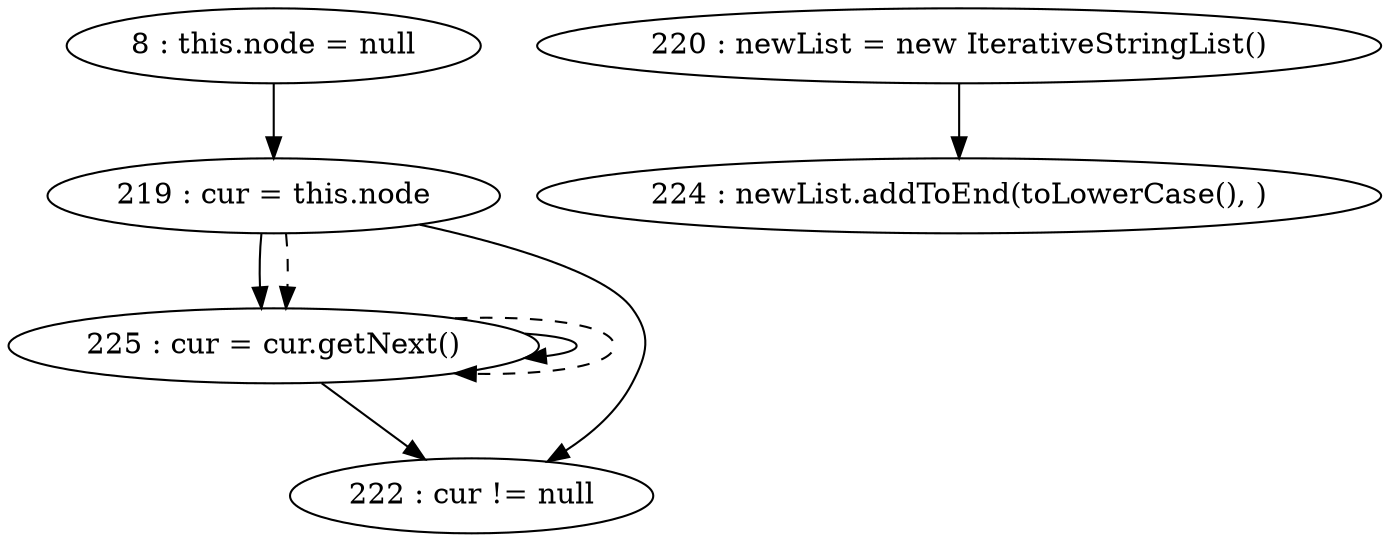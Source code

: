 digraph G {
"8 : this.node = null"
"8 : this.node = null" -> "219 : cur = this.node"
"219 : cur = this.node"
"219 : cur = this.node" -> "225 : cur = cur.getNext()"
"219 : cur = this.node" -> "222 : cur != null"
"219 : cur = this.node" -> "225 : cur = cur.getNext()" [style=dashed]
"220 : newList = new IterativeStringList()"
"220 : newList = new IterativeStringList()" -> "224 : newList.addToEnd(toLowerCase(), )"
"222 : cur != null"
"224 : newList.addToEnd(toLowerCase(), )"
"225 : cur = cur.getNext()"
"225 : cur = cur.getNext()" -> "225 : cur = cur.getNext()"
"225 : cur = cur.getNext()" -> "222 : cur != null"
"225 : cur = cur.getNext()" -> "225 : cur = cur.getNext()" [style=dashed]
"222 : cur != null"
}